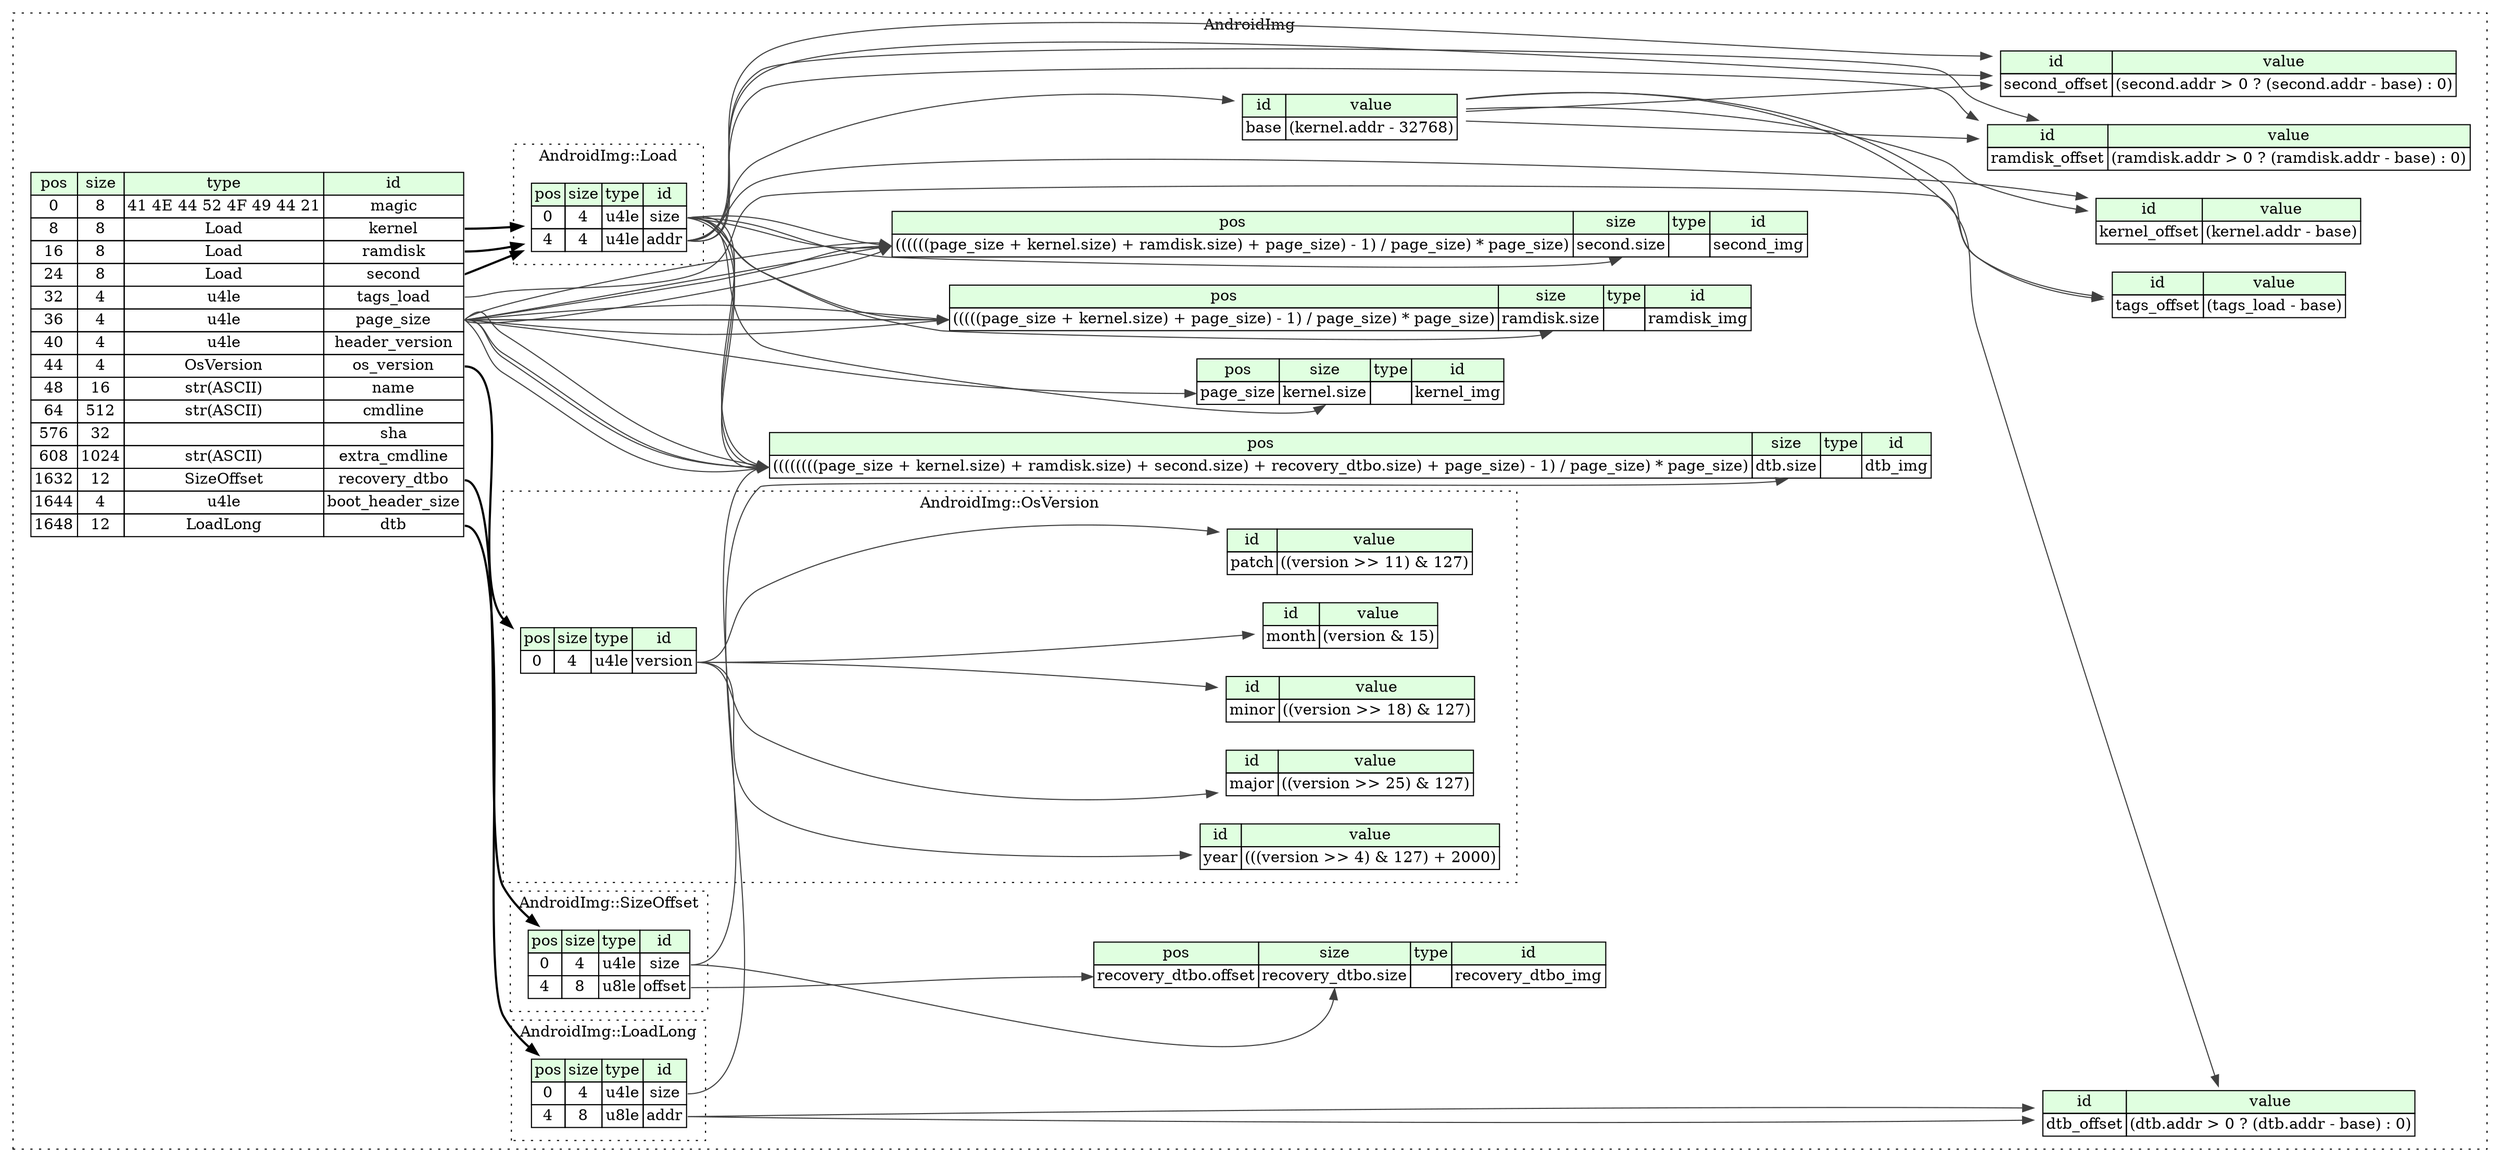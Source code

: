digraph {
	rankdir=LR;
	node [shape=plaintext];
	subgraph cluster__android_img {
		label="AndroidImg";
		graph[style=dotted];

		android_img__seq [label=<<TABLE BORDER="0" CELLBORDER="1" CELLSPACING="0">
			<TR><TD BGCOLOR="#E0FFE0">pos</TD><TD BGCOLOR="#E0FFE0">size</TD><TD BGCOLOR="#E0FFE0">type</TD><TD BGCOLOR="#E0FFE0">id</TD></TR>
			<TR><TD PORT="magic_pos">0</TD><TD PORT="magic_size">8</TD><TD>41 4E 44 52 4F 49 44 21</TD><TD PORT="magic_type">magic</TD></TR>
			<TR><TD PORT="kernel_pos">8</TD><TD PORT="kernel_size">8</TD><TD>Load</TD><TD PORT="kernel_type">kernel</TD></TR>
			<TR><TD PORT="ramdisk_pos">16</TD><TD PORT="ramdisk_size">8</TD><TD>Load</TD><TD PORT="ramdisk_type">ramdisk</TD></TR>
			<TR><TD PORT="second_pos">24</TD><TD PORT="second_size">8</TD><TD>Load</TD><TD PORT="second_type">second</TD></TR>
			<TR><TD PORT="tags_load_pos">32</TD><TD PORT="tags_load_size">4</TD><TD>u4le</TD><TD PORT="tags_load_type">tags_load</TD></TR>
			<TR><TD PORT="page_size_pos">36</TD><TD PORT="page_size_size">4</TD><TD>u4le</TD><TD PORT="page_size_type">page_size</TD></TR>
			<TR><TD PORT="header_version_pos">40</TD><TD PORT="header_version_size">4</TD><TD>u4le</TD><TD PORT="header_version_type">header_version</TD></TR>
			<TR><TD PORT="os_version_pos">44</TD><TD PORT="os_version_size">4</TD><TD>OsVersion</TD><TD PORT="os_version_type">os_version</TD></TR>
			<TR><TD PORT="name_pos">48</TD><TD PORT="name_size">16</TD><TD>str(ASCII)</TD><TD PORT="name_type">name</TD></TR>
			<TR><TD PORT="cmdline_pos">64</TD><TD PORT="cmdline_size">512</TD><TD>str(ASCII)</TD><TD PORT="cmdline_type">cmdline</TD></TR>
			<TR><TD PORT="sha_pos">576</TD><TD PORT="sha_size">32</TD><TD></TD><TD PORT="sha_type">sha</TD></TR>
			<TR><TD PORT="extra_cmdline_pos">608</TD><TD PORT="extra_cmdline_size">1024</TD><TD>str(ASCII)</TD><TD PORT="extra_cmdline_type">extra_cmdline</TD></TR>
			<TR><TD PORT="recovery_dtbo_pos">1632</TD><TD PORT="recovery_dtbo_size">12</TD><TD>SizeOffset</TD><TD PORT="recovery_dtbo_type">recovery_dtbo</TD></TR>
			<TR><TD PORT="boot_header_size_pos">1644</TD><TD PORT="boot_header_size_size">4</TD><TD>u4le</TD><TD PORT="boot_header_size_type">boot_header_size</TD></TR>
			<TR><TD PORT="dtb_pos">1648</TD><TD PORT="dtb_size">12</TD><TD>LoadLong</TD><TD PORT="dtb_type">dtb</TD></TR>
		</TABLE>>];
		android_img__inst__kernel_img [label=<<TABLE BORDER="0" CELLBORDER="1" CELLSPACING="0">
			<TR><TD BGCOLOR="#E0FFE0">pos</TD><TD BGCOLOR="#E0FFE0">size</TD><TD BGCOLOR="#E0FFE0">type</TD><TD BGCOLOR="#E0FFE0">id</TD></TR>
			<TR><TD PORT="kernel_img_pos">page_size</TD><TD PORT="kernel_img_size">kernel.size</TD><TD></TD><TD PORT="kernel_img_type">kernel_img</TD></TR>
		</TABLE>>];
		android_img__inst__tags_offset [label=<<TABLE BORDER="0" CELLBORDER="1" CELLSPACING="0">
			<TR><TD BGCOLOR="#E0FFE0">id</TD><TD BGCOLOR="#E0FFE0">value</TD></TR>
			<TR><TD>tags_offset</TD><TD>(tags_load - base)</TD></TR>
		</TABLE>>];
		android_img__inst__ramdisk_offset [label=<<TABLE BORDER="0" CELLBORDER="1" CELLSPACING="0">
			<TR><TD BGCOLOR="#E0FFE0">id</TD><TD BGCOLOR="#E0FFE0">value</TD></TR>
			<TR><TD>ramdisk_offset</TD><TD>(ramdisk.addr &gt; 0 ? (ramdisk.addr - base) : 0)</TD></TR>
		</TABLE>>];
		android_img__inst__second_offset [label=<<TABLE BORDER="0" CELLBORDER="1" CELLSPACING="0">
			<TR><TD BGCOLOR="#E0FFE0">id</TD><TD BGCOLOR="#E0FFE0">value</TD></TR>
			<TR><TD>second_offset</TD><TD>(second.addr &gt; 0 ? (second.addr - base) : 0)</TD></TR>
		</TABLE>>];
		android_img__inst__kernel_offset [label=<<TABLE BORDER="0" CELLBORDER="1" CELLSPACING="0">
			<TR><TD BGCOLOR="#E0FFE0">id</TD><TD BGCOLOR="#E0FFE0">value</TD></TR>
			<TR><TD>kernel_offset</TD><TD>(kernel.addr - base)</TD></TR>
		</TABLE>>];
		android_img__inst__dtb_offset [label=<<TABLE BORDER="0" CELLBORDER="1" CELLSPACING="0">
			<TR><TD BGCOLOR="#E0FFE0">id</TD><TD BGCOLOR="#E0FFE0">value</TD></TR>
			<TR><TD>dtb_offset</TD><TD>(dtb.addr &gt; 0 ? (dtb.addr - base) : 0)</TD></TR>
		</TABLE>>];
		android_img__inst__dtb_img [label=<<TABLE BORDER="0" CELLBORDER="1" CELLSPACING="0">
			<TR><TD BGCOLOR="#E0FFE0">pos</TD><TD BGCOLOR="#E0FFE0">size</TD><TD BGCOLOR="#E0FFE0">type</TD><TD BGCOLOR="#E0FFE0">id</TD></TR>
			<TR><TD PORT="dtb_img_pos">((((((((page_size + kernel.size) + ramdisk.size) + second.size) + recovery_dtbo.size) + page_size) - 1) / page_size) * page_size)</TD><TD PORT="dtb_img_size">dtb.size</TD><TD></TD><TD PORT="dtb_img_type">dtb_img</TD></TR>
		</TABLE>>];
		android_img__inst__ramdisk_img [label=<<TABLE BORDER="0" CELLBORDER="1" CELLSPACING="0">
			<TR><TD BGCOLOR="#E0FFE0">pos</TD><TD BGCOLOR="#E0FFE0">size</TD><TD BGCOLOR="#E0FFE0">type</TD><TD BGCOLOR="#E0FFE0">id</TD></TR>
			<TR><TD PORT="ramdisk_img_pos">(((((page_size + kernel.size) + page_size) - 1) / page_size) * page_size)</TD><TD PORT="ramdisk_img_size">ramdisk.size</TD><TD></TD><TD PORT="ramdisk_img_type">ramdisk_img</TD></TR>
		</TABLE>>];
		android_img__inst__recovery_dtbo_img [label=<<TABLE BORDER="0" CELLBORDER="1" CELLSPACING="0">
			<TR><TD BGCOLOR="#E0FFE0">pos</TD><TD BGCOLOR="#E0FFE0">size</TD><TD BGCOLOR="#E0FFE0">type</TD><TD BGCOLOR="#E0FFE0">id</TD></TR>
			<TR><TD PORT="recovery_dtbo_img_pos">recovery_dtbo.offset</TD><TD PORT="recovery_dtbo_img_size">recovery_dtbo.size</TD><TD></TD><TD PORT="recovery_dtbo_img_type">recovery_dtbo_img</TD></TR>
		</TABLE>>];
		android_img__inst__second_img [label=<<TABLE BORDER="0" CELLBORDER="1" CELLSPACING="0">
			<TR><TD BGCOLOR="#E0FFE0">pos</TD><TD BGCOLOR="#E0FFE0">size</TD><TD BGCOLOR="#E0FFE0">type</TD><TD BGCOLOR="#E0FFE0">id</TD></TR>
			<TR><TD PORT="second_img_pos">((((((page_size + kernel.size) + ramdisk.size) + page_size) - 1) / page_size) * page_size)</TD><TD PORT="second_img_size">second.size</TD><TD></TD><TD PORT="second_img_type">second_img</TD></TR>
		</TABLE>>];
		android_img__inst__base [label=<<TABLE BORDER="0" CELLBORDER="1" CELLSPACING="0">
			<TR><TD BGCOLOR="#E0FFE0">id</TD><TD BGCOLOR="#E0FFE0">value</TD></TR>
			<TR><TD>base</TD><TD>(kernel.addr - 32768)</TD></TR>
		</TABLE>>];
		subgraph cluster__load {
			label="AndroidImg::Load";
			graph[style=dotted];

			load__seq [label=<<TABLE BORDER="0" CELLBORDER="1" CELLSPACING="0">
				<TR><TD BGCOLOR="#E0FFE0">pos</TD><TD BGCOLOR="#E0FFE0">size</TD><TD BGCOLOR="#E0FFE0">type</TD><TD BGCOLOR="#E0FFE0">id</TD></TR>
				<TR><TD PORT="size_pos">0</TD><TD PORT="size_size">4</TD><TD>u4le</TD><TD PORT="size_type">size</TD></TR>
				<TR><TD PORT="addr_pos">4</TD><TD PORT="addr_size">4</TD><TD>u4le</TD><TD PORT="addr_type">addr</TD></TR>
			</TABLE>>];
		}
		subgraph cluster__load_long {
			label="AndroidImg::LoadLong";
			graph[style=dotted];

			load_long__seq [label=<<TABLE BORDER="0" CELLBORDER="1" CELLSPACING="0">
				<TR><TD BGCOLOR="#E0FFE0">pos</TD><TD BGCOLOR="#E0FFE0">size</TD><TD BGCOLOR="#E0FFE0">type</TD><TD BGCOLOR="#E0FFE0">id</TD></TR>
				<TR><TD PORT="size_pos">0</TD><TD PORT="size_size">4</TD><TD>u4le</TD><TD PORT="size_type">size</TD></TR>
				<TR><TD PORT="addr_pos">4</TD><TD PORT="addr_size">8</TD><TD>u8le</TD><TD PORT="addr_type">addr</TD></TR>
			</TABLE>>];
		}
		subgraph cluster__size_offset {
			label="AndroidImg::SizeOffset";
			graph[style=dotted];

			size_offset__seq [label=<<TABLE BORDER="0" CELLBORDER="1" CELLSPACING="0">
				<TR><TD BGCOLOR="#E0FFE0">pos</TD><TD BGCOLOR="#E0FFE0">size</TD><TD BGCOLOR="#E0FFE0">type</TD><TD BGCOLOR="#E0FFE0">id</TD></TR>
				<TR><TD PORT="size_pos">0</TD><TD PORT="size_size">4</TD><TD>u4le</TD><TD PORT="size_type">size</TD></TR>
				<TR><TD PORT="offset_pos">4</TD><TD PORT="offset_size">8</TD><TD>u8le</TD><TD PORT="offset_type">offset</TD></TR>
			</TABLE>>];
		}
		subgraph cluster__os_version {
			label="AndroidImg::OsVersion";
			graph[style=dotted];

			os_version__seq [label=<<TABLE BORDER="0" CELLBORDER="1" CELLSPACING="0">
				<TR><TD BGCOLOR="#E0FFE0">pos</TD><TD BGCOLOR="#E0FFE0">size</TD><TD BGCOLOR="#E0FFE0">type</TD><TD BGCOLOR="#E0FFE0">id</TD></TR>
				<TR><TD PORT="version_pos">0</TD><TD PORT="version_size">4</TD><TD>u4le</TD><TD PORT="version_type">version</TD></TR>
			</TABLE>>];
			os_version__inst__month [label=<<TABLE BORDER="0" CELLBORDER="1" CELLSPACING="0">
				<TR><TD BGCOLOR="#E0FFE0">id</TD><TD BGCOLOR="#E0FFE0">value</TD></TR>
				<TR><TD>month</TD><TD>(version &amp; 15)</TD></TR>
			</TABLE>>];
			os_version__inst__patch [label=<<TABLE BORDER="0" CELLBORDER="1" CELLSPACING="0">
				<TR><TD BGCOLOR="#E0FFE0">id</TD><TD BGCOLOR="#E0FFE0">value</TD></TR>
				<TR><TD>patch</TD><TD>((version &gt;&gt; 11) &amp; 127)</TD></TR>
			</TABLE>>];
			os_version__inst__year [label=<<TABLE BORDER="0" CELLBORDER="1" CELLSPACING="0">
				<TR><TD BGCOLOR="#E0FFE0">id</TD><TD BGCOLOR="#E0FFE0">value</TD></TR>
				<TR><TD>year</TD><TD>(((version &gt;&gt; 4) &amp; 127) + 2000)</TD></TR>
			</TABLE>>];
			os_version__inst__major [label=<<TABLE BORDER="0" CELLBORDER="1" CELLSPACING="0">
				<TR><TD BGCOLOR="#E0FFE0">id</TD><TD BGCOLOR="#E0FFE0">value</TD></TR>
				<TR><TD>major</TD><TD>((version &gt;&gt; 25) &amp; 127)</TD></TR>
			</TABLE>>];
			os_version__inst__minor [label=<<TABLE BORDER="0" CELLBORDER="1" CELLSPACING="0">
				<TR><TD BGCOLOR="#E0FFE0">id</TD><TD BGCOLOR="#E0FFE0">value</TD></TR>
				<TR><TD>minor</TD><TD>((version &gt;&gt; 18) &amp; 127)</TD></TR>
			</TABLE>>];
		}
	}
	android_img__seq:kernel_type -> load__seq [style=bold];
	android_img__seq:ramdisk_type -> load__seq [style=bold];
	android_img__seq:second_type -> load__seq [style=bold];
	android_img__seq:os_version_type -> os_version__seq [style=bold];
	android_img__seq:recovery_dtbo_type -> size_offset__seq [style=bold];
	android_img__seq:dtb_type -> load_long__seq [style=bold];
	android_img__seq:page_size_type -> android_img__inst__kernel_img:kernel_img_pos [color="#404040"];
	load__seq:size_type -> android_img__inst__kernel_img:kernel_img_size [color="#404040"];
	android_img__seq:tags_load_type -> android_img__inst__tags_offset [color="#404040"];
	android_img__inst__base:base_type -> android_img__inst__tags_offset [color="#404040"];
	load__seq:addr_type -> android_img__inst__ramdisk_offset [color="#404040"];
	load__seq:addr_type -> android_img__inst__ramdisk_offset [color="#404040"];
	android_img__inst__base:base_type -> android_img__inst__ramdisk_offset [color="#404040"];
	load__seq:addr_type -> android_img__inst__second_offset [color="#404040"];
	load__seq:addr_type -> android_img__inst__second_offset [color="#404040"];
	android_img__inst__base:base_type -> android_img__inst__second_offset [color="#404040"];
	load__seq:addr_type -> android_img__inst__kernel_offset [color="#404040"];
	android_img__inst__base:base_type -> android_img__inst__kernel_offset [color="#404040"];
	load_long__seq:addr_type -> android_img__inst__dtb_offset [color="#404040"];
	load_long__seq:addr_type -> android_img__inst__dtb_offset [color="#404040"];
	android_img__inst__base:base_type -> android_img__inst__dtb_offset [color="#404040"];
	android_img__seq:page_size_type -> android_img__inst__dtb_img:dtb_img_pos [color="#404040"];
	load__seq:size_type -> android_img__inst__dtb_img:dtb_img_pos [color="#404040"];
	load__seq:size_type -> android_img__inst__dtb_img:dtb_img_pos [color="#404040"];
	load__seq:size_type -> android_img__inst__dtb_img:dtb_img_pos [color="#404040"];
	size_offset__seq:size_type -> android_img__inst__dtb_img:dtb_img_pos [color="#404040"];
	android_img__seq:page_size_type -> android_img__inst__dtb_img:dtb_img_pos [color="#404040"];
	android_img__seq:page_size_type -> android_img__inst__dtb_img:dtb_img_pos [color="#404040"];
	android_img__seq:page_size_type -> android_img__inst__dtb_img:dtb_img_pos [color="#404040"];
	load_long__seq:size_type -> android_img__inst__dtb_img:dtb_img_size [color="#404040"];
	android_img__seq:page_size_type -> android_img__inst__ramdisk_img:ramdisk_img_pos [color="#404040"];
	load__seq:size_type -> android_img__inst__ramdisk_img:ramdisk_img_pos [color="#404040"];
	android_img__seq:page_size_type -> android_img__inst__ramdisk_img:ramdisk_img_pos [color="#404040"];
	android_img__seq:page_size_type -> android_img__inst__ramdisk_img:ramdisk_img_pos [color="#404040"];
	android_img__seq:page_size_type -> android_img__inst__ramdisk_img:ramdisk_img_pos [color="#404040"];
	load__seq:size_type -> android_img__inst__ramdisk_img:ramdisk_img_size [color="#404040"];
	size_offset__seq:offset_type -> android_img__inst__recovery_dtbo_img:recovery_dtbo_img_pos [color="#404040"];
	size_offset__seq:size_type -> android_img__inst__recovery_dtbo_img:recovery_dtbo_img_size [color="#404040"];
	android_img__seq:page_size_type -> android_img__inst__second_img:second_img_pos [color="#404040"];
	load__seq:size_type -> android_img__inst__second_img:second_img_pos [color="#404040"];
	load__seq:size_type -> android_img__inst__second_img:second_img_pos [color="#404040"];
	android_img__seq:page_size_type -> android_img__inst__second_img:second_img_pos [color="#404040"];
	android_img__seq:page_size_type -> android_img__inst__second_img:second_img_pos [color="#404040"];
	android_img__seq:page_size_type -> android_img__inst__second_img:second_img_pos [color="#404040"];
	load__seq:size_type -> android_img__inst__second_img:second_img_size [color="#404040"];
	load__seq:addr_type -> android_img__inst__base [color="#404040"];
	os_version__seq:version_type -> os_version__inst__month [color="#404040"];
	os_version__seq:version_type -> os_version__inst__patch [color="#404040"];
	os_version__seq:version_type -> os_version__inst__year [color="#404040"];
	os_version__seq:version_type -> os_version__inst__major [color="#404040"];
	os_version__seq:version_type -> os_version__inst__minor [color="#404040"];
}
